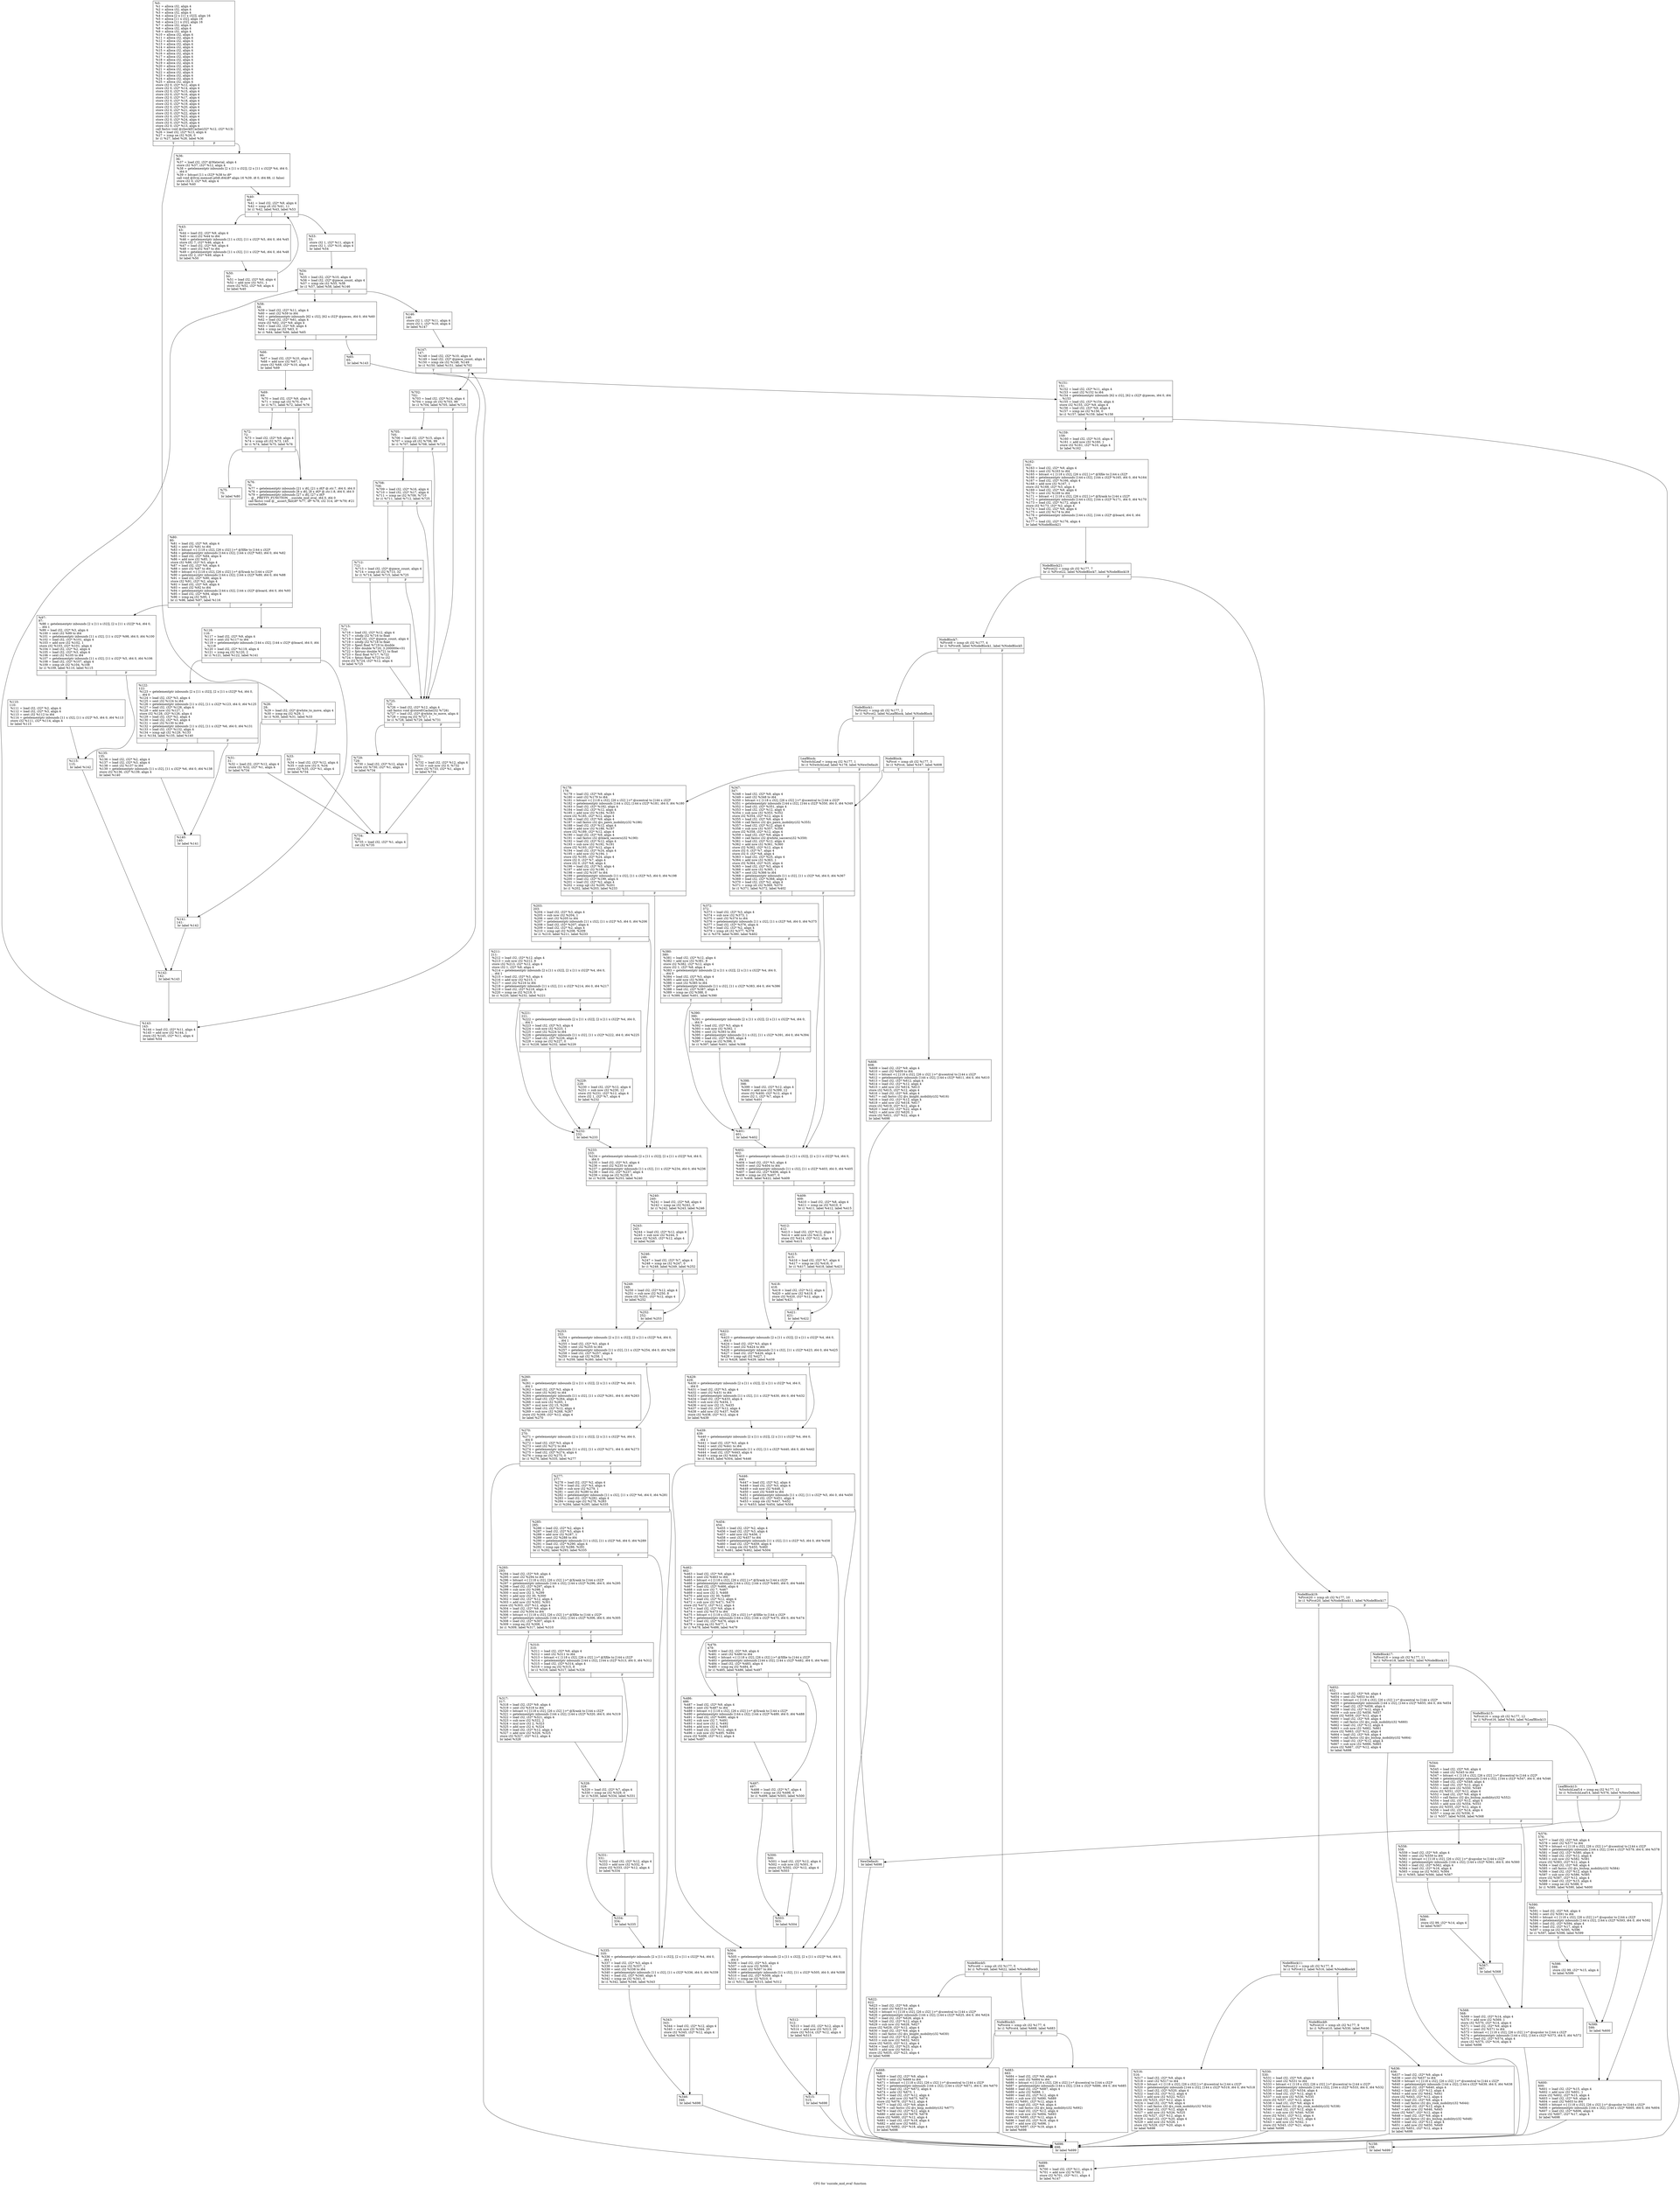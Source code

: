 digraph "CFG for 'suicide_mid_eval' function" {
	label="CFG for 'suicide_mid_eval' function";

	Node0x252fb40 [shape=record,label="{%0:\l  %1 = alloca i32, align 4\l  %2 = alloca i32, align 4\l  %3 = alloca i32, align 4\l  %4 = alloca [2 x [11 x i32]], align 16\l  %5 = alloca [11 x i32], align 16\l  %6 = alloca [11 x i32], align 16\l  %7 = alloca i32, align 4\l  %8 = alloca i32, align 4\l  %9 = alloca i32, align 4\l  %10 = alloca i32, align 4\l  %11 = alloca i32, align 4\l  %12 = alloca i32, align 4\l  %13 = alloca i32, align 4\l  %14 = alloca i32, align 4\l  %15 = alloca i32, align 4\l  %16 = alloca i32, align 4\l  %17 = alloca i32, align 4\l  %18 = alloca i32, align 4\l  %19 = alloca i32, align 4\l  %20 = alloca i32, align 4\l  %21 = alloca i32, align 4\l  %22 = alloca i32, align 4\l  %23 = alloca i32, align 4\l  %24 = alloca i32, align 4\l  %25 = alloca i32, align 4\l  store i32 0, i32* %12, align 4\l  store i32 0, i32* %14, align 4\l  store i32 0, i32* %15, align 4\l  store i32 0, i32* %16, align 4\l  store i32 0, i32* %17, align 4\l  store i32 0, i32* %18, align 4\l  store i32 0, i32* %19, align 4\l  store i32 0, i32* %20, align 4\l  store i32 0, i32* %21, align 4\l  store i32 0, i32* %22, align 4\l  store i32 0, i32* %23, align 4\l  store i32 0, i32* %24, align 4\l  store i32 0, i32* %25, align 4\l  store i32 0, i32* %13, align 4\l  call fastcc void @checkECache(i32* %12, i32* %13)\l  %26 = load i32, i32* %13, align 4\l  %27 = icmp ne i32 %26, 0\l  br i1 %27, label %28, label %36\l|{<s0>T|<s1>F}}"];
	Node0x252fb40:s0 -> Node0x252fb90;
	Node0x252fb40:s1 -> Node0x252fc80;
	Node0x252fb90 [shape=record,label="{%28:\l28:                                               \l  %29 = load i32, i32* @white_to_move, align 4\l  %30 = icmp eq i32 %29, 1\l  br i1 %30, label %31, label %33\l|{<s0>T|<s1>F}}"];
	Node0x252fb90:s0 -> Node0x252fbe0;
	Node0x252fb90:s1 -> Node0x252fc30;
	Node0x252fbe0 [shape=record,label="{%31:\l31:                                               \l  %32 = load i32, i32* %12, align 4\l  store i32 %32, i32* %1, align 4\l  br label %734\l}"];
	Node0x252fbe0 -> Node0x2532340;
	Node0x252fc30 [shape=record,label="{%33:\l33:                                               \l  %34 = load i32, i32* %12, align 4\l  %35 = sub nsw i32 0, %34\l  store i32 %35, i32* %1, align 4\l  br label %734\l}"];
	Node0x252fc30 -> Node0x2532340;
	Node0x252fc80 [shape=record,label="{%36:\l36:                                               \l  %37 = load i32, i32* @Material, align 4\l  store i32 %37, i32* %12, align 4\l  %38 = getelementptr inbounds [2 x [11 x i32]], [2 x [11 x i32]]* %4, i64 0,\l... i64 0\l  %39 = bitcast [11 x i32]* %38 to i8*\l  call void @llvm.memset.p0i8.i64(i8* align 16 %39, i8 0, i64 88, i1 false)\l  store i32 0, i32* %9, align 4\l  br label %40\l}"];
	Node0x252fc80 -> Node0x252fcd0;
	Node0x252fcd0 [shape=record,label="{%40:\l40:                                               \l  %41 = load i32, i32* %9, align 4\l  %42 = icmp slt i32 %41, 11\l  br i1 %42, label %43, label %53\l|{<s0>T|<s1>F}}"];
	Node0x252fcd0:s0 -> Node0x252fd20;
	Node0x252fcd0:s1 -> Node0x252fdc0;
	Node0x252fd20 [shape=record,label="{%43:\l43:                                               \l  %44 = load i32, i32* %9, align 4\l  %45 = sext i32 %44 to i64\l  %46 = getelementptr inbounds [11 x i32], [11 x i32]* %5, i64 0, i64 %45\l  store i32 7, i32* %46, align 4\l  %47 = load i32, i32* %9, align 4\l  %48 = sext i32 %47 to i64\l  %49 = getelementptr inbounds [11 x i32], [11 x i32]* %6, i64 0, i64 %48\l  store i32 2, i32* %49, align 4\l  br label %50\l}"];
	Node0x252fd20 -> Node0x252fd70;
	Node0x252fd70 [shape=record,label="{%50:\l50:                                               \l  %51 = load i32, i32* %9, align 4\l  %52 = add nsw i32 %51, 1\l  store i32 %52, i32* %9, align 4\l  br label %40\l}"];
	Node0x252fd70 -> Node0x252fcd0;
	Node0x252fdc0 [shape=record,label="{%53:\l53:                                               \l  store i32 1, i32* %11, align 4\l  store i32 1, i32* %10, align 4\l  br label %54\l}"];
	Node0x252fdc0 -> Node0x252fe10;
	Node0x252fe10 [shape=record,label="{%54:\l54:                                               \l  %55 = load i32, i32* %10, align 4\l  %56 = load i32, i32* @piece_count, align 4\l  %57 = icmp sle i32 %55, %56\l  br i1 %57, label %58, label %146\l|{<s0>T|<s1>F}}"];
	Node0x252fe10:s0 -> Node0x252fe60;
	Node0x252fe10:s1 -> Node0x2530400;
	Node0x252fe60 [shape=record,label="{%58:\l58:                                               \l  %59 = load i32, i32* %11, align 4\l  %60 = sext i32 %59 to i64\l  %61 = getelementptr inbounds [62 x i32], [62 x i32]* @pieces, i64 0, i64 %60\l  %62 = load i32, i32* %61, align 4\l  store i32 %62, i32* %9, align 4\l  %63 = load i32, i32* %9, align 4\l  %64 = icmp ne i32 %63, 0\l  br i1 %64, label %66, label %65\l|{<s0>T|<s1>F}}"];
	Node0x252fe60:s0 -> Node0x252ff00;
	Node0x252fe60:s1 -> Node0x252feb0;
	Node0x252feb0 [shape=record,label="{%65:\l65:                                               \l  br label %143\l}"];
	Node0x252feb0 -> Node0x25303b0;
	Node0x252ff00 [shape=record,label="{%66:\l66:                                               \l  %67 = load i32, i32* %10, align 4\l  %68 = add nsw i32 %67, 1\l  store i32 %68, i32* %10, align 4\l  br label %69\l}"];
	Node0x252ff00 -> Node0x252ff50;
	Node0x252ff50 [shape=record,label="{%69:\l69:                                               \l  %70 = load i32, i32* %9, align 4\l  %71 = icmp sgt i32 %70, 0\l  br i1 %71, label %72, label %76\l|{<s0>T|<s1>F}}"];
	Node0x252ff50:s0 -> Node0x252ffa0;
	Node0x252ff50:s1 -> Node0x2530040;
	Node0x252ffa0 [shape=record,label="{%72:\l72:                                               \l  %73 = load i32, i32* %9, align 4\l  %74 = icmp slt i32 %73, 145\l  br i1 %74, label %75, label %76\l|{<s0>T|<s1>F}}"];
	Node0x252ffa0:s0 -> Node0x252fff0;
	Node0x252ffa0:s1 -> Node0x2530040;
	Node0x252fff0 [shape=record,label="{%75:\l75:                                               \l  br label %80\l}"];
	Node0x252fff0 -> Node0x2530090;
	Node0x2530040 [shape=record,label="{%76:\l76:                                               \l  %77 = getelementptr inbounds [21 x i8], [21 x i8]* @.str.7, i64 0, i64 0\l  %78 = getelementptr inbounds [8 x i8], [8 x i8]* @.str.1.8, i64 0, i64 0\l  %79 = getelementptr inbounds [27 x i8], [27 x i8]*\l... @__PRETTY_FUNCTION__.suicide_mid_eval, i64 0, i64 0\l  call fastcc void @__assert_fail(i8* %77, i8* %78, i32 314, i8* %79) #21\l  unreachable\l}"];
	Node0x2530090 [shape=record,label="{%80:\l80:                                               \l  %81 = load i32, i32* %9, align 4\l  %82 = sext i32 %81 to i64\l  %83 = bitcast \<\{ [118 x i32], [26 x i32] \}\>* @Xfile to [144 x i32]*\l  %84 = getelementptr inbounds [144 x i32], [144 x i32]* %83, i64 0, i64 %82\l  %85 = load i32, i32* %84, align 4\l  %86 = add nsw i32 %85, 1\l  store i32 %86, i32* %3, align 4\l  %87 = load i32, i32* %9, align 4\l  %88 = sext i32 %87 to i64\l  %89 = bitcast \<\{ [118 x i32], [26 x i32] \}\>* @Xrank to [144 x i32]*\l  %90 = getelementptr inbounds [144 x i32], [144 x i32]* %89, i64 0, i64 %88\l  %91 = load i32, i32* %90, align 4\l  store i32 %91, i32* %2, align 4\l  %92 = load i32, i32* %9, align 4\l  %93 = sext i32 %92 to i64\l  %94 = getelementptr inbounds [144 x i32], [144 x i32]* @board, i64 0, i64 %93\l  %95 = load i32, i32* %94, align 4\l  %96 = icmp eq i32 %95, 1\l  br i1 %96, label %97, label %116\l|{<s0>T|<s1>F}}"];
	Node0x2530090:s0 -> Node0x25300e0;
	Node0x2530090:s1 -> Node0x25301d0;
	Node0x25300e0 [shape=record,label="{%97:\l97:                                               \l  %98 = getelementptr inbounds [2 x [11 x i32]], [2 x [11 x i32]]* %4, i64 0,\l... i64 1\l  %99 = load i32, i32* %3, align 4\l  %100 = sext i32 %99 to i64\l  %101 = getelementptr inbounds [11 x i32], [11 x i32]* %98, i64 0, i64 %100\l  %102 = load i32, i32* %101, align 4\l  %103 = add nsw i32 %102, 1\l  store i32 %103, i32* %101, align 4\l  %104 = load i32, i32* %2, align 4\l  %105 = load i32, i32* %3, align 4\l  %106 = sext i32 %105 to i64\l  %107 = getelementptr inbounds [11 x i32], [11 x i32]* %5, i64 0, i64 %106\l  %108 = load i32, i32* %107, align 4\l  %109 = icmp slt i32 %104, %108\l  br i1 %109, label %110, label %115\l|{<s0>T|<s1>F}}"];
	Node0x25300e0:s0 -> Node0x2530130;
	Node0x25300e0:s1 -> Node0x2530180;
	Node0x2530130 [shape=record,label="{%110:\l110:                                              \l  %111 = load i32, i32* %2, align 4\l  %112 = load i32, i32* %3, align 4\l  %113 = sext i32 %112 to i64\l  %114 = getelementptr inbounds [11 x i32], [11 x i32]* %5, i64 0, i64 %113\l  store i32 %111, i32* %114, align 4\l  br label %115\l}"];
	Node0x2530130 -> Node0x2530180;
	Node0x2530180 [shape=record,label="{%115:\l115:                                              \l  br label %142\l}"];
	Node0x2530180 -> Node0x2530360;
	Node0x25301d0 [shape=record,label="{%116:\l116:                                              \l  %117 = load i32, i32* %9, align 4\l  %118 = sext i32 %117 to i64\l  %119 = getelementptr inbounds [144 x i32], [144 x i32]* @board, i64 0, i64\l... %118\l  %120 = load i32, i32* %119, align 4\l  %121 = icmp eq i32 %120, 2\l  br i1 %121, label %122, label %141\l|{<s0>T|<s1>F}}"];
	Node0x25301d0:s0 -> Node0x2530220;
	Node0x25301d0:s1 -> Node0x2530310;
	Node0x2530220 [shape=record,label="{%122:\l122:                                              \l  %123 = getelementptr inbounds [2 x [11 x i32]], [2 x [11 x i32]]* %4, i64 0,\l... i64 0\l  %124 = load i32, i32* %3, align 4\l  %125 = sext i32 %124 to i64\l  %126 = getelementptr inbounds [11 x i32], [11 x i32]* %123, i64 0, i64 %125\l  %127 = load i32, i32* %126, align 4\l  %128 = add nsw i32 %127, 1\l  store i32 %128, i32* %126, align 4\l  %129 = load i32, i32* %2, align 4\l  %130 = load i32, i32* %3, align 4\l  %131 = sext i32 %130 to i64\l  %132 = getelementptr inbounds [11 x i32], [11 x i32]* %6, i64 0, i64 %131\l  %133 = load i32, i32* %132, align 4\l  %134 = icmp sgt i32 %129, %133\l  br i1 %134, label %135, label %140\l|{<s0>T|<s1>F}}"];
	Node0x2530220:s0 -> Node0x2530270;
	Node0x2530220:s1 -> Node0x25302c0;
	Node0x2530270 [shape=record,label="{%135:\l135:                                              \l  %136 = load i32, i32* %2, align 4\l  %137 = load i32, i32* %3, align 4\l  %138 = sext i32 %137 to i64\l  %139 = getelementptr inbounds [11 x i32], [11 x i32]* %6, i64 0, i64 %138\l  store i32 %136, i32* %139, align 4\l  br label %140\l}"];
	Node0x2530270 -> Node0x25302c0;
	Node0x25302c0 [shape=record,label="{%140:\l140:                                              \l  br label %141\l}"];
	Node0x25302c0 -> Node0x2530310;
	Node0x2530310 [shape=record,label="{%141:\l141:                                              \l  br label %142\l}"];
	Node0x2530310 -> Node0x2530360;
	Node0x2530360 [shape=record,label="{%142:\l142:                                              \l  br label %143\l}"];
	Node0x2530360 -> Node0x25303b0;
	Node0x25303b0 [shape=record,label="{%143:\l143:                                              \l  %144 = load i32, i32* %11, align 4\l  %145 = add nsw i32 %144, 1\l  store i32 %145, i32* %11, align 4\l  br label %54\l}"];
	Node0x25303b0 -> Node0x252fe10;
	Node0x2530400 [shape=record,label="{%146:\l146:                                              \l  store i32 1, i32* %11, align 4\l  store i32 1, i32* %10, align 4\l  br label %147\l}"];
	Node0x2530400 -> Node0x2530450;
	Node0x2530450 [shape=record,label="{%147:\l147:                                              \l  %148 = load i32, i32* %10, align 4\l  %149 = load i32, i32* @piece_count, align 4\l  %150 = icmp sle i32 %148, %149\l  br i1 %150, label %151, label %702\l|{<s0>T|<s1>F}}"];
	Node0x2530450:s0 -> Node0x25304a0;
	Node0x2530450:s1 -> Node0x25320c0;
	Node0x25304a0 [shape=record,label="{%151:\l151:                                              \l  %152 = load i32, i32* %11, align 4\l  %153 = sext i32 %152 to i64\l  %154 = getelementptr inbounds [62 x i32], [62 x i32]* @pieces, i64 0, i64\l... %153\l  %155 = load i32, i32* %154, align 4\l  store i32 %155, i32* %9, align 4\l  %156 = load i32, i32* %9, align 4\l  %157 = icmp ne i32 %156, 0\l  br i1 %157, label %159, label %158\l|{<s0>T|<s1>F}}"];
	Node0x25304a0:s0 -> Node0x2530540;
	Node0x25304a0:s1 -> Node0x25304f0;
	Node0x25304f0 [shape=record,label="{%158:\l158:                                              \l  br label %699\l}"];
	Node0x25304f0 -> Node0x2532070;
	Node0x2530540 [shape=record,label="{%159:\l159:                                              \l  %160 = load i32, i32* %10, align 4\l  %161 = add nsw i32 %160, 1\l  store i32 %161, i32* %10, align 4\l  br label %162\l}"];
	Node0x2530540 -> Node0x2530590;
	Node0x2530590 [shape=record,label="{%162:\l162:                                              \l  %163 = load i32, i32* %9, align 4\l  %164 = sext i32 %163 to i64\l  %165 = bitcast \<\{ [118 x i32], [26 x i32] \}\>* @Xfile to [144 x i32]*\l  %166 = getelementptr inbounds [144 x i32], [144 x i32]* %165, i64 0, i64 %164\l  %167 = load i32, i32* %166, align 4\l  %168 = add nsw i32 %167, 1\l  store i32 %168, i32* %3, align 4\l  %169 = load i32, i32* %9, align 4\l  %170 = sext i32 %169 to i64\l  %171 = bitcast \<\{ [118 x i32], [26 x i32] \}\>* @Xrank to [144 x i32]*\l  %172 = getelementptr inbounds [144 x i32], [144 x i32]* %171, i64 0, i64 %170\l  %173 = load i32, i32* %172, align 4\l  store i32 %173, i32* %2, align 4\l  %174 = load i32, i32* %9, align 4\l  %175 = sext i32 %174 to i64\l  %176 = getelementptr inbounds [144 x i32], [144 x i32]* @board, i64 0, i64\l... %175\l  %177 = load i32, i32* %176, align 4\l  br label %NodeBlock21\l}"];
	Node0x2530590 -> Node0x25305e0;
	Node0x25305e0 [shape=record,label="{NodeBlock21:                                      \l  %Pivot22 = icmp slt i32 %177, 7\l  br i1 %Pivot22, label %NodeBlock7, label %NodeBlock19\l|{<s0>T|<s1>F}}"];
	Node0x25305e0:s0 -> Node0x2530810;
	Node0x25305e0:s1 -> Node0x2530630;
	Node0x2530630 [shape=record,label="{NodeBlock19:                                      \l  %Pivot20 = icmp slt i32 %177, 10\l  br i1 %Pivot20, label %NodeBlock11, label %NodeBlock17\l|{<s0>T|<s1>F}}"];
	Node0x2530630:s0 -> Node0x2530770;
	Node0x2530630:s1 -> Node0x2530680;
	Node0x2530680 [shape=record,label="{NodeBlock17:                                      \l  %Pivot18 = icmp slt i32 %177, 11\l  br i1 %Pivot18, label %652, label %NodeBlock15\l|{<s0>T|<s1>F}}"];
	Node0x2530680:s0 -> Node0x2531ee0;
	Node0x2530680:s1 -> Node0x25306d0;
	Node0x25306d0 [shape=record,label="{NodeBlock15:                                      \l  %Pivot16 = icmp slt i32 %177, 12\l  br i1 %Pivot16, label %544, label %LeafBlock13\l|{<s0>T|<s1>F}}"];
	Node0x25306d0:s0 -> Node0x2531ad0;
	Node0x25306d0:s1 -> Node0x2530720;
	Node0x2530720 [shape=record,label="{LeafBlock13:                                      \l  %SwitchLeaf14 = icmp eq i32 %177, 12\l  br i1 %SwitchLeaf14, label %576, label %NewDefault\l|{<s0>T|<s1>F}}"];
	Node0x2530720:s0 -> Node0x2531c60;
	Node0x2530720:s1 -> Node0x2531fd0;
	Node0x2530770 [shape=record,label="{NodeBlock11:                                      \l  %Pivot12 = icmp slt i32 %177, 8\l  br i1 %Pivot12, label %516, label %NodeBlock9\l|{<s0>T|<s1>F}}"];
	Node0x2530770:s0 -> Node0x2531a30;
	Node0x2530770:s1 -> Node0x25307c0;
	Node0x25307c0 [shape=record,label="{NodeBlock9:                                       \l  %Pivot10 = icmp slt i32 %177, 9\l  br i1 %Pivot10, label %530, label %636\l|{<s0>T|<s1>F}}"];
	Node0x25307c0:s0 -> Node0x2531a80;
	Node0x25307c0:s1 -> Node0x2531e90;
	Node0x2530810 [shape=record,label="{NodeBlock7:                                       \l  %Pivot8 = icmp slt i32 %177, 4\l  br i1 %Pivot8, label %NodeBlock1, label %NodeBlock5\l|{<s0>T|<s1>F}}"];
	Node0x2530810:s0 -> Node0x2530900;
	Node0x2530810:s1 -> Node0x2530860;
	Node0x2530860 [shape=record,label="{NodeBlock5:                                       \l  %Pivot6 = icmp slt i32 %177, 5\l  br i1 %Pivot6, label %622, label %NodeBlock3\l|{<s0>T|<s1>F}}"];
	Node0x2530860:s0 -> Node0x2531e40;
	Node0x2530860:s1 -> Node0x25308b0;
	Node0x25308b0 [shape=record,label="{NodeBlock3:                                       \l  %Pivot4 = icmp slt i32 %177, 6\l  br i1 %Pivot4, label %668, label %683\l|{<s0>T|<s1>F}}"];
	Node0x25308b0:s0 -> Node0x2531f30;
	Node0x25308b0:s1 -> Node0x2531f80;
	Node0x2530900 [shape=record,label="{NodeBlock1:                                       \l  %Pivot2 = icmp slt i32 %177, 2\l  br i1 %Pivot2, label %LeafBlock, label %NodeBlock\l|{<s0>T|<s1>F}}"];
	Node0x2530900:s0 -> Node0x25309a0;
	Node0x2530900:s1 -> Node0x2530950;
	Node0x2530950 [shape=record,label="{NodeBlock:                                        \l  %Pivot = icmp slt i32 %177, 3\l  br i1 %Pivot, label %347, label %608\l|{<s0>T|<s1>F}}"];
	Node0x2530950:s0 -> Node0x2531210;
	Node0x2530950:s1 -> Node0x2531df0;
	Node0x25309a0 [shape=record,label="{LeafBlock:                                        \l  %SwitchLeaf = icmp eq i32 %177, 1\l  br i1 %SwitchLeaf, label %178, label %NewDefault\l|{<s0>T|<s1>F}}"];
	Node0x25309a0:s0 -> Node0x25309f0;
	Node0x25309a0:s1 -> Node0x2531fd0;
	Node0x25309f0 [shape=record,label="{%178:\l178:                                              \l  %179 = load i32, i32* %9, align 4\l  %180 = sext i32 %179 to i64\l  %181 = bitcast \<\{ [118 x i32], [26 x i32] \}\>* @scentral to [144 x i32]*\l  %182 = getelementptr inbounds [144 x i32], [144 x i32]* %181, i64 0, i64 %180\l  %183 = load i32, i32* %182, align 4\l  %184 = load i32, i32* %12, align 4\l  %185 = add nsw i32 %184, %183\l  store i32 %185, i32* %12, align 4\l  %186 = load i32, i32* %9, align 4\l  %187 = call fastcc i32 @s_pawn_mobility(i32 %186)\l  %188 = load i32, i32* %12, align 4\l  %189 = add nsw i32 %188, %187\l  store i32 %189, i32* %12, align 4\l  %190 = load i32, i32* %9, align 4\l  %191 = call fastcc i32 @black_saccers(i32 %190)\l  %192 = load i32, i32* %12, align 4\l  %193 = sub nsw i32 %192, %191\l  store i32 %193, i32* %12, align 4\l  %194 = load i32, i32* %24, align 4\l  %195 = add nsw i32 %194, 1\l  store i32 %195, i32* %24, align 4\l  store i32 0, i32* %7, align 4\l  store i32 0, i32* %8, align 4\l  %196 = load i32, i32* %3, align 4\l  %197 = add nsw i32 %196, 1\l  %198 = sext i32 %197 to i64\l  %199 = getelementptr inbounds [11 x i32], [11 x i32]* %5, i64 0, i64 %198\l  %200 = load i32, i32* %199, align 4\l  %201 = load i32, i32* %2, align 4\l  %202 = icmp sgt i32 %200, %201\l  br i1 %202, label %203, label %233\l|{<s0>T|<s1>F}}"];
	Node0x25309f0:s0 -> Node0x2530a40;
	Node0x25309f0:s1 -> Node0x2530bd0;
	Node0x2530a40 [shape=record,label="{%203:\l203:                                              \l  %204 = load i32, i32* %3, align 4\l  %205 = sub nsw i32 %204, 1\l  %206 = sext i32 %205 to i64\l  %207 = getelementptr inbounds [11 x i32], [11 x i32]* %5, i64 0, i64 %206\l  %208 = load i32, i32* %207, align 4\l  %209 = load i32, i32* %2, align 4\l  %210 = icmp sgt i32 %208, %209\l  br i1 %210, label %211, label %233\l|{<s0>T|<s1>F}}"];
	Node0x2530a40:s0 -> Node0x2530a90;
	Node0x2530a40:s1 -> Node0x2530bd0;
	Node0x2530a90 [shape=record,label="{%211:\l211:                                              \l  %212 = load i32, i32* %12, align 4\l  %213 = sub nsw i32 %212, 8\l  store i32 %213, i32* %12, align 4\l  store i32 1, i32* %8, align 4\l  %214 = getelementptr inbounds [2 x [11 x i32]], [2 x [11 x i32]]* %4, i64 0,\l... i64 1\l  %215 = load i32, i32* %3, align 4\l  %216 = add nsw i32 %215, 1\l  %217 = sext i32 %216 to i64\l  %218 = getelementptr inbounds [11 x i32], [11 x i32]* %214, i64 0, i64 %217\l  %219 = load i32, i32* %218, align 4\l  %220 = icmp ne i32 %219, 0\l  br i1 %220, label %232, label %221\l|{<s0>T|<s1>F}}"];
	Node0x2530a90:s0 -> Node0x2530b80;
	Node0x2530a90:s1 -> Node0x2530ae0;
	Node0x2530ae0 [shape=record,label="{%221:\l221:                                              \l  %222 = getelementptr inbounds [2 x [11 x i32]], [2 x [11 x i32]]* %4, i64 0,\l... i64 1\l  %223 = load i32, i32* %3, align 4\l  %224 = sub nsw i32 %223, 1\l  %225 = sext i32 %224 to i64\l  %226 = getelementptr inbounds [11 x i32], [11 x i32]* %222, i64 0, i64 %225\l  %227 = load i32, i32* %226, align 4\l  %228 = icmp ne i32 %227, 0\l  br i1 %228, label %232, label %229\l|{<s0>T|<s1>F}}"];
	Node0x2530ae0:s0 -> Node0x2530b80;
	Node0x2530ae0:s1 -> Node0x2530b30;
	Node0x2530b30 [shape=record,label="{%229:\l229:                                              \l  %230 = load i32, i32* %12, align 4\l  %231 = sub nsw i32 %230, 12\l  store i32 %231, i32* %12, align 4\l  store i32 1, i32* %7, align 4\l  br label %232\l}"];
	Node0x2530b30 -> Node0x2530b80;
	Node0x2530b80 [shape=record,label="{%232:\l232:                                              \l  br label %233\l}"];
	Node0x2530b80 -> Node0x2530bd0;
	Node0x2530bd0 [shape=record,label="{%233:\l233:                                              \l  %234 = getelementptr inbounds [2 x [11 x i32]], [2 x [11 x i32]]* %4, i64 0,\l... i64 0\l  %235 = load i32, i32* %3, align 4\l  %236 = sext i32 %235 to i64\l  %237 = getelementptr inbounds [11 x i32], [11 x i32]* %234, i64 0, i64 %236\l  %238 = load i32, i32* %237, align 4\l  %239 = icmp ne i32 %238, 0\l  br i1 %239, label %253, label %240\l|{<s0>T|<s1>F}}"];
	Node0x2530bd0:s0 -> Node0x2530db0;
	Node0x2530bd0:s1 -> Node0x2530c20;
	Node0x2530c20 [shape=record,label="{%240:\l240:                                              \l  %241 = load i32, i32* %8, align 4\l  %242 = icmp ne i32 %241, 0\l  br i1 %242, label %243, label %246\l|{<s0>T|<s1>F}}"];
	Node0x2530c20:s0 -> Node0x2530c70;
	Node0x2530c20:s1 -> Node0x2530cc0;
	Node0x2530c70 [shape=record,label="{%243:\l243:                                              \l  %244 = load i32, i32* %12, align 4\l  %245 = sub nsw i32 %244, 5\l  store i32 %245, i32* %12, align 4\l  br label %246\l}"];
	Node0x2530c70 -> Node0x2530cc0;
	Node0x2530cc0 [shape=record,label="{%246:\l246:                                              \l  %247 = load i32, i32* %7, align 4\l  %248 = icmp ne i32 %247, 0\l  br i1 %248, label %249, label %252\l|{<s0>T|<s1>F}}"];
	Node0x2530cc0:s0 -> Node0x2530d10;
	Node0x2530cc0:s1 -> Node0x2530d60;
	Node0x2530d10 [shape=record,label="{%249:\l249:                                              \l  %250 = load i32, i32* %12, align 4\l  %251 = sub nsw i32 %250, 8\l  store i32 %251, i32* %12, align 4\l  br label %252\l}"];
	Node0x2530d10 -> Node0x2530d60;
	Node0x2530d60 [shape=record,label="{%252:\l252:                                              \l  br label %253\l}"];
	Node0x2530d60 -> Node0x2530db0;
	Node0x2530db0 [shape=record,label="{%253:\l253:                                              \l  %254 = getelementptr inbounds [2 x [11 x i32]], [2 x [11 x i32]]* %4, i64 0,\l... i64 1\l  %255 = load i32, i32* %3, align 4\l  %256 = sext i32 %255 to i64\l  %257 = getelementptr inbounds [11 x i32], [11 x i32]* %254, i64 0, i64 %256\l  %258 = load i32, i32* %257, align 4\l  %259 = icmp sgt i32 %258, 1\l  br i1 %259, label %260, label %270\l|{<s0>T|<s1>F}}"];
	Node0x2530db0:s0 -> Node0x2530e00;
	Node0x2530db0:s1 -> Node0x2530e50;
	Node0x2530e00 [shape=record,label="{%260:\l260:                                              \l  %261 = getelementptr inbounds [2 x [11 x i32]], [2 x [11 x i32]]* %4, i64 0,\l... i64 1\l  %262 = load i32, i32* %3, align 4\l  %263 = sext i32 %262 to i64\l  %264 = getelementptr inbounds [11 x i32], [11 x i32]* %261, i64 0, i64 %263\l  %265 = load i32, i32* %264, align 4\l  %266 = sub nsw i32 %265, 1\l  %267 = mul nsw i32 15, %266\l  %268 = load i32, i32* %12, align 4\l  %269 = sub nsw i32 %268, %267\l  store i32 %269, i32* %12, align 4\l  br label %270\l}"];
	Node0x2530e00 -> Node0x2530e50;
	Node0x2530e50 [shape=record,label="{%270:\l270:                                              \l  %271 = getelementptr inbounds [2 x [11 x i32]], [2 x [11 x i32]]* %4, i64 0,\l... i64 0\l  %272 = load i32, i32* %3, align 4\l  %273 = sext i32 %272 to i64\l  %274 = getelementptr inbounds [11 x i32], [11 x i32]* %271, i64 0, i64 %273\l  %275 = load i32, i32* %274, align 4\l  %276 = icmp ne i32 %275, 0\l  br i1 %276, label %335, label %277\l|{<s0>T|<s1>F}}"];
	Node0x2530e50:s0 -> Node0x2531120;
	Node0x2530e50:s1 -> Node0x2530ea0;
	Node0x2530ea0 [shape=record,label="{%277:\l277:                                              \l  %278 = load i32, i32* %2, align 4\l  %279 = load i32, i32* %3, align 4\l  %280 = sub nsw i32 %279, 1\l  %281 = sext i32 %280 to i64\l  %282 = getelementptr inbounds [11 x i32], [11 x i32]* %6, i64 0, i64 %281\l  %283 = load i32, i32* %282, align 4\l  %284 = icmp sge i32 %278, %283\l  br i1 %284, label %285, label %335\l|{<s0>T|<s1>F}}"];
	Node0x2530ea0:s0 -> Node0x2530ef0;
	Node0x2530ea0:s1 -> Node0x2531120;
	Node0x2530ef0 [shape=record,label="{%285:\l285:                                              \l  %286 = load i32, i32* %2, align 4\l  %287 = load i32, i32* %3, align 4\l  %288 = add nsw i32 %287, 1\l  %289 = sext i32 %288 to i64\l  %290 = getelementptr inbounds [11 x i32], [11 x i32]* %6, i64 0, i64 %289\l  %291 = load i32, i32* %290, align 4\l  %292 = icmp sge i32 %286, %291\l  br i1 %292, label %293, label %335\l|{<s0>T|<s1>F}}"];
	Node0x2530ef0:s0 -> Node0x2530f40;
	Node0x2530ef0:s1 -> Node0x2531120;
	Node0x2530f40 [shape=record,label="{%293:\l293:                                              \l  %294 = load i32, i32* %9, align 4\l  %295 = sext i32 %294 to i64\l  %296 = bitcast \<\{ [118 x i32], [26 x i32] \}\>* @Xrank to [144 x i32]*\l  %297 = getelementptr inbounds [144 x i32], [144 x i32]* %296, i64 0, i64 %295\l  %298 = load i32, i32* %297, align 4\l  %299 = sub nsw i32 %298, 2\l  %300 = mul nsw i32 3, %299\l  %301 = add nsw i32 30, %300\l  %302 = load i32, i32* %12, align 4\l  %303 = add nsw i32 %302, %301\l  store i32 %303, i32* %12, align 4\l  %304 = load i32, i32* %9, align 4\l  %305 = sext i32 %304 to i64\l  %306 = bitcast \<\{ [118 x i32], [26 x i32] \}\>* @Xfile to [144 x i32]*\l  %307 = getelementptr inbounds [144 x i32], [144 x i32]* %306, i64 0, i64 %305\l  %308 = load i32, i32* %307, align 4\l  %309 = icmp eq i32 %308, 1\l  br i1 %309, label %317, label %310\l|{<s0>T|<s1>F}}"];
	Node0x2530f40:s0 -> Node0x2530fe0;
	Node0x2530f40:s1 -> Node0x2530f90;
	Node0x2530f90 [shape=record,label="{%310:\l310:                                              \l  %311 = load i32, i32* %9, align 4\l  %312 = sext i32 %311 to i64\l  %313 = bitcast \<\{ [118 x i32], [26 x i32] \}\>* @Xfile to [144 x i32]*\l  %314 = getelementptr inbounds [144 x i32], [144 x i32]* %313, i64 0, i64 %312\l  %315 = load i32, i32* %314, align 4\l  %316 = icmp eq i32 %315, 8\l  br i1 %316, label %317, label %328\l|{<s0>T|<s1>F}}"];
	Node0x2530f90:s0 -> Node0x2530fe0;
	Node0x2530f90:s1 -> Node0x2531030;
	Node0x2530fe0 [shape=record,label="{%317:\l317:                                              \l  %318 = load i32, i32* %9, align 4\l  %319 = sext i32 %318 to i64\l  %320 = bitcast \<\{ [118 x i32], [26 x i32] \}\>* @Xrank to [144 x i32]*\l  %321 = getelementptr inbounds [144 x i32], [144 x i32]* %320, i64 0, i64 %319\l  %322 = load i32, i32* %321, align 4\l  %323 = sub nsw i32 %322, 2\l  %324 = mul nsw i32 2, %323\l  %325 = add nsw i32 4, %324\l  %326 = load i32, i32* %12, align 4\l  %327 = add nsw i32 %326, %325\l  store i32 %327, i32* %12, align 4\l  br label %328\l}"];
	Node0x2530fe0 -> Node0x2531030;
	Node0x2531030 [shape=record,label="{%328:\l328:                                              \l  %329 = load i32, i32* %7, align 4\l  %330 = icmp ne i32 %329, 0\l  br i1 %330, label %334, label %331\l|{<s0>T|<s1>F}}"];
	Node0x2531030:s0 -> Node0x25310d0;
	Node0x2531030:s1 -> Node0x2531080;
	Node0x2531080 [shape=record,label="{%331:\l331:                                              \l  %332 = load i32, i32* %12, align 4\l  %333 = add nsw i32 %332, 6\l  store i32 %333, i32* %12, align 4\l  br label %334\l}"];
	Node0x2531080 -> Node0x25310d0;
	Node0x25310d0 [shape=record,label="{%334:\l334:                                              \l  br label %335\l}"];
	Node0x25310d0 -> Node0x2531120;
	Node0x2531120 [shape=record,label="{%335:\l335:                                              \l  %336 = getelementptr inbounds [2 x [11 x i32]], [2 x [11 x i32]]* %4, i64 0,\l... i64 1\l  %337 = load i32, i32* %3, align 4\l  %338 = sub nsw i32 %337, 1\l  %339 = sext i32 %338 to i64\l  %340 = getelementptr inbounds [11 x i32], [11 x i32]* %336, i64 0, i64 %339\l  %341 = load i32, i32* %340, align 4\l  %342 = icmp ne i32 %341, 0\l  br i1 %342, label %346, label %343\l|{<s0>T|<s1>F}}"];
	Node0x2531120:s0 -> Node0x25311c0;
	Node0x2531120:s1 -> Node0x2531170;
	Node0x2531170 [shape=record,label="{%343:\l343:                                              \l  %344 = load i32, i32* %12, align 4\l  %345 = sub nsw i32 %344, 20\l  store i32 %345, i32* %12, align 4\l  br label %346\l}"];
	Node0x2531170 -> Node0x25311c0;
	Node0x25311c0 [shape=record,label="{%346:\l346:                                              \l  br label %698\l}"];
	Node0x25311c0 -> Node0x2532020;
	Node0x2531210 [shape=record,label="{%347:\l347:                                              \l  %348 = load i32, i32* %9, align 4\l  %349 = sext i32 %348 to i64\l  %350 = bitcast \<\{ [118 x i32], [26 x i32] \}\>* @scentral to [144 x i32]*\l  %351 = getelementptr inbounds [144 x i32], [144 x i32]* %350, i64 0, i64 %349\l  %352 = load i32, i32* %351, align 4\l  %353 = load i32, i32* %12, align 4\l  %354 = sub nsw i32 %353, %352\l  store i32 %354, i32* %12, align 4\l  %355 = load i32, i32* %9, align 4\l  %356 = call fastcc i32 @s_pawn_mobility(i32 %355)\l  %357 = load i32, i32* %12, align 4\l  %358 = sub nsw i32 %357, %356\l  store i32 %358, i32* %12, align 4\l  %359 = load i32, i32* %9, align 4\l  %360 = call fastcc i32 @white_saccers(i32 %359)\l  %361 = load i32, i32* %12, align 4\l  %362 = add nsw i32 %361, %360\l  store i32 %362, i32* %12, align 4\l  store i32 0, i32* %7, align 4\l  store i32 0, i32* %8, align 4\l  %363 = load i32, i32* %25, align 4\l  %364 = add nsw i32 %363, 1\l  store i32 %364, i32* %25, align 4\l  %365 = load i32, i32* %3, align 4\l  %366 = add nsw i32 %365, 1\l  %367 = sext i32 %366 to i64\l  %368 = getelementptr inbounds [11 x i32], [11 x i32]* %6, i64 0, i64 %367\l  %369 = load i32, i32* %368, align 4\l  %370 = load i32, i32* %2, align 4\l  %371 = icmp slt i32 %369, %370\l  br i1 %371, label %372, label %402\l|{<s0>T|<s1>F}}"];
	Node0x2531210:s0 -> Node0x2531260;
	Node0x2531210:s1 -> Node0x25313f0;
	Node0x2531260 [shape=record,label="{%372:\l372:                                              \l  %373 = load i32, i32* %3, align 4\l  %374 = sub nsw i32 %373, 1\l  %375 = sext i32 %374 to i64\l  %376 = getelementptr inbounds [11 x i32], [11 x i32]* %6, i64 0, i64 %375\l  %377 = load i32, i32* %376, align 4\l  %378 = load i32, i32* %2, align 4\l  %379 = icmp slt i32 %377, %378\l  br i1 %379, label %380, label %402\l|{<s0>T|<s1>F}}"];
	Node0x2531260:s0 -> Node0x25312b0;
	Node0x2531260:s1 -> Node0x25313f0;
	Node0x25312b0 [shape=record,label="{%380:\l380:                                              \l  %381 = load i32, i32* %12, align 4\l  %382 = add nsw i32 %381, 8\l  store i32 %382, i32* %12, align 4\l  store i32 1, i32* %8, align 4\l  %383 = getelementptr inbounds [2 x [11 x i32]], [2 x [11 x i32]]* %4, i64 0,\l... i64 0\l  %384 = load i32, i32* %3, align 4\l  %385 = add nsw i32 %384, 1\l  %386 = sext i32 %385 to i64\l  %387 = getelementptr inbounds [11 x i32], [11 x i32]* %383, i64 0, i64 %386\l  %388 = load i32, i32* %387, align 4\l  %389 = icmp ne i32 %388, 0\l  br i1 %389, label %401, label %390\l|{<s0>T|<s1>F}}"];
	Node0x25312b0:s0 -> Node0x25313a0;
	Node0x25312b0:s1 -> Node0x2531300;
	Node0x2531300 [shape=record,label="{%390:\l390:                                              \l  %391 = getelementptr inbounds [2 x [11 x i32]], [2 x [11 x i32]]* %4, i64 0,\l... i64 0\l  %392 = load i32, i32* %3, align 4\l  %393 = sub nsw i32 %392, 1\l  %394 = sext i32 %393 to i64\l  %395 = getelementptr inbounds [11 x i32], [11 x i32]* %391, i64 0, i64 %394\l  %396 = load i32, i32* %395, align 4\l  %397 = icmp ne i32 %396, 0\l  br i1 %397, label %401, label %398\l|{<s0>T|<s1>F}}"];
	Node0x2531300:s0 -> Node0x25313a0;
	Node0x2531300:s1 -> Node0x2531350;
	Node0x2531350 [shape=record,label="{%398:\l398:                                              \l  %399 = load i32, i32* %12, align 4\l  %400 = add nsw i32 %399, 12\l  store i32 %400, i32* %12, align 4\l  store i32 1, i32* %7, align 4\l  br label %401\l}"];
	Node0x2531350 -> Node0x25313a0;
	Node0x25313a0 [shape=record,label="{%401:\l401:                                              \l  br label %402\l}"];
	Node0x25313a0 -> Node0x25313f0;
	Node0x25313f0 [shape=record,label="{%402:\l402:                                              \l  %403 = getelementptr inbounds [2 x [11 x i32]], [2 x [11 x i32]]* %4, i64 0,\l... i64 1\l  %404 = load i32, i32* %3, align 4\l  %405 = sext i32 %404 to i64\l  %406 = getelementptr inbounds [11 x i32], [11 x i32]* %403, i64 0, i64 %405\l  %407 = load i32, i32* %406, align 4\l  %408 = icmp ne i32 %407, 0\l  br i1 %408, label %422, label %409\l|{<s0>T|<s1>F}}"];
	Node0x25313f0:s0 -> Node0x25315d0;
	Node0x25313f0:s1 -> Node0x2531440;
	Node0x2531440 [shape=record,label="{%409:\l409:                                              \l  %410 = load i32, i32* %8, align 4\l  %411 = icmp ne i32 %410, 0\l  br i1 %411, label %412, label %415\l|{<s0>T|<s1>F}}"];
	Node0x2531440:s0 -> Node0x2531490;
	Node0x2531440:s1 -> Node0x25314e0;
	Node0x2531490 [shape=record,label="{%412:\l412:                                              \l  %413 = load i32, i32* %12, align 4\l  %414 = add nsw i32 %413, 5\l  store i32 %414, i32* %12, align 4\l  br label %415\l}"];
	Node0x2531490 -> Node0x25314e0;
	Node0x25314e0 [shape=record,label="{%415:\l415:                                              \l  %416 = load i32, i32* %7, align 4\l  %417 = icmp ne i32 %416, 0\l  br i1 %417, label %418, label %421\l|{<s0>T|<s1>F}}"];
	Node0x25314e0:s0 -> Node0x2531530;
	Node0x25314e0:s1 -> Node0x2531580;
	Node0x2531530 [shape=record,label="{%418:\l418:                                              \l  %419 = load i32, i32* %12, align 4\l  %420 = add nsw i32 %419, 8\l  store i32 %420, i32* %12, align 4\l  br label %421\l}"];
	Node0x2531530 -> Node0x2531580;
	Node0x2531580 [shape=record,label="{%421:\l421:                                              \l  br label %422\l}"];
	Node0x2531580 -> Node0x25315d0;
	Node0x25315d0 [shape=record,label="{%422:\l422:                                              \l  %423 = getelementptr inbounds [2 x [11 x i32]], [2 x [11 x i32]]* %4, i64 0,\l... i64 0\l  %424 = load i32, i32* %3, align 4\l  %425 = sext i32 %424 to i64\l  %426 = getelementptr inbounds [11 x i32], [11 x i32]* %423, i64 0, i64 %425\l  %427 = load i32, i32* %426, align 4\l  %428 = icmp sgt i32 %427, 1\l  br i1 %428, label %429, label %439\l|{<s0>T|<s1>F}}"];
	Node0x25315d0:s0 -> Node0x2531620;
	Node0x25315d0:s1 -> Node0x2531670;
	Node0x2531620 [shape=record,label="{%429:\l429:                                              \l  %430 = getelementptr inbounds [2 x [11 x i32]], [2 x [11 x i32]]* %4, i64 0,\l... i64 0\l  %431 = load i32, i32* %3, align 4\l  %432 = sext i32 %431 to i64\l  %433 = getelementptr inbounds [11 x i32], [11 x i32]* %430, i64 0, i64 %432\l  %434 = load i32, i32* %433, align 4\l  %435 = sub nsw i32 %434, 1\l  %436 = mul nsw i32 15, %435\l  %437 = load i32, i32* %12, align 4\l  %438 = add nsw i32 %437, %436\l  store i32 %438, i32* %12, align 4\l  br label %439\l}"];
	Node0x2531620 -> Node0x2531670;
	Node0x2531670 [shape=record,label="{%439:\l439:                                              \l  %440 = getelementptr inbounds [2 x [11 x i32]], [2 x [11 x i32]]* %4, i64 0,\l... i64 1\l  %441 = load i32, i32* %3, align 4\l  %442 = sext i32 %441 to i64\l  %443 = getelementptr inbounds [11 x i32], [11 x i32]* %440, i64 0, i64 %442\l  %444 = load i32, i32* %443, align 4\l  %445 = icmp ne i32 %444, 0\l  br i1 %445, label %504, label %446\l|{<s0>T|<s1>F}}"];
	Node0x2531670:s0 -> Node0x2531940;
	Node0x2531670:s1 -> Node0x25316c0;
	Node0x25316c0 [shape=record,label="{%446:\l446:                                              \l  %447 = load i32, i32* %2, align 4\l  %448 = load i32, i32* %3, align 4\l  %449 = sub nsw i32 %448, 1\l  %450 = sext i32 %449 to i64\l  %451 = getelementptr inbounds [11 x i32], [11 x i32]* %5, i64 0, i64 %450\l  %452 = load i32, i32* %451, align 4\l  %453 = icmp sle i32 %447, %452\l  br i1 %453, label %454, label %504\l|{<s0>T|<s1>F}}"];
	Node0x25316c0:s0 -> Node0x2531710;
	Node0x25316c0:s1 -> Node0x2531940;
	Node0x2531710 [shape=record,label="{%454:\l454:                                              \l  %455 = load i32, i32* %2, align 4\l  %456 = load i32, i32* %3, align 4\l  %457 = add nsw i32 %456, 1\l  %458 = sext i32 %457 to i64\l  %459 = getelementptr inbounds [11 x i32], [11 x i32]* %5, i64 0, i64 %458\l  %460 = load i32, i32* %459, align 4\l  %461 = icmp sle i32 %455, %460\l  br i1 %461, label %462, label %504\l|{<s0>T|<s1>F}}"];
	Node0x2531710:s0 -> Node0x2531760;
	Node0x2531710:s1 -> Node0x2531940;
	Node0x2531760 [shape=record,label="{%462:\l462:                                              \l  %463 = load i32, i32* %9, align 4\l  %464 = sext i32 %463 to i64\l  %465 = bitcast \<\{ [118 x i32], [26 x i32] \}\>* @Xrank to [144 x i32]*\l  %466 = getelementptr inbounds [144 x i32], [144 x i32]* %465, i64 0, i64 %464\l  %467 = load i32, i32* %466, align 4\l  %468 = sub nsw i32 7, %467\l  %469 = mul nsw i32 3, %468\l  %470 = add nsw i32 30, %469\l  %471 = load i32, i32* %12, align 4\l  %472 = sub nsw i32 %471, %470\l  store i32 %472, i32* %12, align 4\l  %473 = load i32, i32* %9, align 4\l  %474 = sext i32 %473 to i64\l  %475 = bitcast \<\{ [118 x i32], [26 x i32] \}\>* @Xfile to [144 x i32]*\l  %476 = getelementptr inbounds [144 x i32], [144 x i32]* %475, i64 0, i64 %474\l  %477 = load i32, i32* %476, align 4\l  %478 = icmp eq i32 %477, 1\l  br i1 %478, label %486, label %479\l|{<s0>T|<s1>F}}"];
	Node0x2531760:s0 -> Node0x2531800;
	Node0x2531760:s1 -> Node0x25317b0;
	Node0x25317b0 [shape=record,label="{%479:\l479:                                              \l  %480 = load i32, i32* %9, align 4\l  %481 = sext i32 %480 to i64\l  %482 = bitcast \<\{ [118 x i32], [26 x i32] \}\>* @Xfile to [144 x i32]*\l  %483 = getelementptr inbounds [144 x i32], [144 x i32]* %482, i64 0, i64 %481\l  %484 = load i32, i32* %483, align 4\l  %485 = icmp eq i32 %484, 8\l  br i1 %485, label %486, label %497\l|{<s0>T|<s1>F}}"];
	Node0x25317b0:s0 -> Node0x2531800;
	Node0x25317b0:s1 -> Node0x2531850;
	Node0x2531800 [shape=record,label="{%486:\l486:                                              \l  %487 = load i32, i32* %9, align 4\l  %488 = sext i32 %487 to i64\l  %489 = bitcast \<\{ [118 x i32], [26 x i32] \}\>* @Xrank to [144 x i32]*\l  %490 = getelementptr inbounds [144 x i32], [144 x i32]* %489, i64 0, i64 %488\l  %491 = load i32, i32* %490, align 4\l  %492 = sub nsw i32 7, %491\l  %493 = mul nsw i32 2, %492\l  %494 = add nsw i32 4, %493\l  %495 = load i32, i32* %12, align 4\l  %496 = sub nsw i32 %495, %494\l  store i32 %496, i32* %12, align 4\l  br label %497\l}"];
	Node0x2531800 -> Node0x2531850;
	Node0x2531850 [shape=record,label="{%497:\l497:                                              \l  %498 = load i32, i32* %7, align 4\l  %499 = icmp ne i32 %498, 0\l  br i1 %499, label %503, label %500\l|{<s0>T|<s1>F}}"];
	Node0x2531850:s0 -> Node0x25318f0;
	Node0x2531850:s1 -> Node0x25318a0;
	Node0x25318a0 [shape=record,label="{%500:\l500:                                              \l  %501 = load i32, i32* %12, align 4\l  %502 = sub nsw i32 %501, 6\l  store i32 %502, i32* %12, align 4\l  br label %503\l}"];
	Node0x25318a0 -> Node0x25318f0;
	Node0x25318f0 [shape=record,label="{%503:\l503:                                              \l  br label %504\l}"];
	Node0x25318f0 -> Node0x2531940;
	Node0x2531940 [shape=record,label="{%504:\l504:                                              \l  %505 = getelementptr inbounds [2 x [11 x i32]], [2 x [11 x i32]]* %4, i64 0,\l... i64 0\l  %506 = load i32, i32* %3, align 4\l  %507 = sub nsw i32 %506, 1\l  %508 = sext i32 %507 to i64\l  %509 = getelementptr inbounds [11 x i32], [11 x i32]* %505, i64 0, i64 %508\l  %510 = load i32, i32* %509, align 4\l  %511 = icmp ne i32 %510, 0\l  br i1 %511, label %515, label %512\l|{<s0>T|<s1>F}}"];
	Node0x2531940:s0 -> Node0x25319e0;
	Node0x2531940:s1 -> Node0x2531990;
	Node0x2531990 [shape=record,label="{%512:\l512:                                              \l  %513 = load i32, i32* %12, align 4\l  %514 = add nsw i32 %513, 20\l  store i32 %514, i32* %12, align 4\l  br label %515\l}"];
	Node0x2531990 -> Node0x25319e0;
	Node0x25319e0 [shape=record,label="{%515:\l515:                                              \l  br label %698\l}"];
	Node0x25319e0 -> Node0x2532020;
	Node0x2531a30 [shape=record,label="{%516:\l516:                                              \l  %517 = load i32, i32* %9, align 4\l  %518 = sext i32 %517 to i64\l  %519 = bitcast \<\{ [118 x i32], [26 x i32] \}\>* @scentral to [144 x i32]*\l  %520 = getelementptr inbounds [144 x i32], [144 x i32]* %519, i64 0, i64 %518\l  %521 = load i32, i32* %520, align 4\l  %522 = load i32, i32* %12, align 4\l  %523 = add nsw i32 %522, %521\l  store i32 %523, i32* %12, align 4\l  %524 = load i32, i32* %9, align 4\l  %525 = call fastcc i32 @s_rook_mobility(i32 %524)\l  %526 = load i32, i32* %12, align 4\l  %527 = add nsw i32 %526, %525\l  store i32 %527, i32* %12, align 4\l  %528 = load i32, i32* %20, align 4\l  %529 = add nsw i32 %528, 1\l  store i32 %529, i32* %20, align 4\l  br label %698\l}"];
	Node0x2531a30 -> Node0x2532020;
	Node0x2531a80 [shape=record,label="{%530:\l530:                                              \l  %531 = load i32, i32* %9, align 4\l  %532 = sext i32 %531 to i64\l  %533 = bitcast \<\{ [118 x i32], [26 x i32] \}\>* @scentral to [144 x i32]*\l  %534 = getelementptr inbounds [144 x i32], [144 x i32]* %533, i64 0, i64 %532\l  %535 = load i32, i32* %534, align 4\l  %536 = load i32, i32* %12, align 4\l  %537 = sub nsw i32 %536, %535\l  store i32 %537, i32* %12, align 4\l  %538 = load i32, i32* %9, align 4\l  %539 = call fastcc i32 @s_rook_mobility(i32 %538)\l  %540 = load i32, i32* %12, align 4\l  %541 = sub nsw i32 %540, %539\l  store i32 %541, i32* %12, align 4\l  %542 = load i32, i32* %21, align 4\l  %543 = add nsw i32 %542, 1\l  store i32 %543, i32* %21, align 4\l  br label %698\l}"];
	Node0x2531a80 -> Node0x2532020;
	Node0x2531ad0 [shape=record,label="{%544:\l544:                                              \l  %545 = load i32, i32* %9, align 4\l  %546 = sext i32 %545 to i64\l  %547 = bitcast \<\{ [118 x i32], [26 x i32] \}\>* @scentral to [144 x i32]*\l  %548 = getelementptr inbounds [144 x i32], [144 x i32]* %547, i64 0, i64 %546\l  %549 = load i32, i32* %548, align 4\l  %550 = load i32, i32* %12, align 4\l  %551 = add nsw i32 %550, %549\l  store i32 %551, i32* %12, align 4\l  %552 = load i32, i32* %9, align 4\l  %553 = call fastcc i32 @s_bishop_mobility(i32 %552)\l  %554 = load i32, i32* %12, align 4\l  %555 = add nsw i32 %554, %553\l  store i32 %555, i32* %12, align 4\l  %556 = load i32, i32* %14, align 4\l  %557 = icmp ne i32 %556, 0\l  br i1 %557, label %558, label %568\l|{<s0>T|<s1>F}}"];
	Node0x2531ad0:s0 -> Node0x2531b20;
	Node0x2531ad0:s1 -> Node0x2531c10;
	Node0x2531b20 [shape=record,label="{%558:\l558:                                              \l  %559 = load i32, i32* %9, align 4\l  %560 = sext i32 %559 to i64\l  %561 = bitcast \<\{ [118 x i32], [26 x i32] \}\>* @sqcolor to [144 x i32]*\l  %562 = getelementptr inbounds [144 x i32], [144 x i32]* %561, i64 0, i64 %560\l  %563 = load i32, i32* %562, align 4\l  %564 = load i32, i32* %16, align 4\l  %565 = icmp ne i32 %563, %564\l  br i1 %565, label %566, label %567\l|{<s0>T|<s1>F}}"];
	Node0x2531b20:s0 -> Node0x2531b70;
	Node0x2531b20:s1 -> Node0x2531bc0;
	Node0x2531b70 [shape=record,label="{%566:\l566:                                              \l  store i32 99, i32* %14, align 4\l  br label %567\l}"];
	Node0x2531b70 -> Node0x2531bc0;
	Node0x2531bc0 [shape=record,label="{%567:\l567:                                              \l  br label %568\l}"];
	Node0x2531bc0 -> Node0x2531c10;
	Node0x2531c10 [shape=record,label="{%568:\l568:                                              \l  %569 = load i32, i32* %14, align 4\l  %570 = add nsw i32 %569, 1\l  store i32 %570, i32* %14, align 4\l  %571 = load i32, i32* %9, align 4\l  %572 = sext i32 %571 to i64\l  %573 = bitcast \<\{ [118 x i32], [26 x i32] \}\>* @sqcolor to [144 x i32]*\l  %574 = getelementptr inbounds [144 x i32], [144 x i32]* %573, i64 0, i64 %572\l  %575 = load i32, i32* %574, align 4\l  store i32 %575, i32* %16, align 4\l  br label %698\l}"];
	Node0x2531c10 -> Node0x2532020;
	Node0x2531c60 [shape=record,label="{%576:\l576:                                              \l  %577 = load i32, i32* %9, align 4\l  %578 = sext i32 %577 to i64\l  %579 = bitcast \<\{ [118 x i32], [26 x i32] \}\>* @scentral to [144 x i32]*\l  %580 = getelementptr inbounds [144 x i32], [144 x i32]* %579, i64 0, i64 %578\l  %581 = load i32, i32* %580, align 4\l  %582 = load i32, i32* %12, align 4\l  %583 = sub nsw i32 %582, %581\l  store i32 %583, i32* %12, align 4\l  %584 = load i32, i32* %9, align 4\l  %585 = call fastcc i32 @s_bishop_mobility(i32 %584)\l  %586 = load i32, i32* %12, align 4\l  %587 = sub nsw i32 %586, %585\l  store i32 %587, i32* %12, align 4\l  %588 = load i32, i32* %15, align 4\l  %589 = icmp ne i32 %588, 0\l  br i1 %589, label %590, label %600\l|{<s0>T|<s1>F}}"];
	Node0x2531c60:s0 -> Node0x2531cb0;
	Node0x2531c60:s1 -> Node0x2531da0;
	Node0x2531cb0 [shape=record,label="{%590:\l590:                                              \l  %591 = load i32, i32* %9, align 4\l  %592 = sext i32 %591 to i64\l  %593 = bitcast \<\{ [118 x i32], [26 x i32] \}\>* @sqcolor to [144 x i32]*\l  %594 = getelementptr inbounds [144 x i32], [144 x i32]* %593, i64 0, i64 %592\l  %595 = load i32, i32* %594, align 4\l  %596 = load i32, i32* %17, align 4\l  %597 = icmp ne i32 %595, %596\l  br i1 %597, label %598, label %599\l|{<s0>T|<s1>F}}"];
	Node0x2531cb0:s0 -> Node0x2531d00;
	Node0x2531cb0:s1 -> Node0x2531d50;
	Node0x2531d00 [shape=record,label="{%598:\l598:                                              \l  store i32 99, i32* %15, align 4\l  br label %599\l}"];
	Node0x2531d00 -> Node0x2531d50;
	Node0x2531d50 [shape=record,label="{%599:\l599:                                              \l  br label %600\l}"];
	Node0x2531d50 -> Node0x2531da0;
	Node0x2531da0 [shape=record,label="{%600:\l600:                                              \l  %601 = load i32, i32* %15, align 4\l  %602 = add nsw i32 %601, 1\l  store i32 %602, i32* %15, align 4\l  %603 = load i32, i32* %9, align 4\l  %604 = sext i32 %603 to i64\l  %605 = bitcast \<\{ [118 x i32], [26 x i32] \}\>* @sqcolor to [144 x i32]*\l  %606 = getelementptr inbounds [144 x i32], [144 x i32]* %605, i64 0, i64 %604\l  %607 = load i32, i32* %606, align 4\l  store i32 %607, i32* %17, align 4\l  br label %698\l}"];
	Node0x2531da0 -> Node0x2532020;
	Node0x2531df0 [shape=record,label="{%608:\l608:                                              \l  %609 = load i32, i32* %9, align 4\l  %610 = sext i32 %609 to i64\l  %611 = bitcast \<\{ [118 x i32], [26 x i32] \}\>* @scentral to [144 x i32]*\l  %612 = getelementptr inbounds [144 x i32], [144 x i32]* %611, i64 0, i64 %610\l  %613 = load i32, i32* %612, align 4\l  %614 = load i32, i32* %12, align 4\l  %615 = add nsw i32 %614, %613\l  store i32 %615, i32* %12, align 4\l  %616 = load i32, i32* %9, align 4\l  %617 = call fastcc i32 @s_knight_mobility(i32 %616)\l  %618 = load i32, i32* %12, align 4\l  %619 = add nsw i32 %618, %617\l  store i32 %619, i32* %12, align 4\l  %620 = load i32, i32* %22, align 4\l  %621 = add nsw i32 %620, 1\l  store i32 %621, i32* %22, align 4\l  br label %698\l}"];
	Node0x2531df0 -> Node0x2532020;
	Node0x2531e40 [shape=record,label="{%622:\l622:                                              \l  %623 = load i32, i32* %9, align 4\l  %624 = sext i32 %623 to i64\l  %625 = bitcast \<\{ [118 x i32], [26 x i32] \}\>* @scentral to [144 x i32]*\l  %626 = getelementptr inbounds [144 x i32], [144 x i32]* %625, i64 0, i64 %624\l  %627 = load i32, i32* %626, align 4\l  %628 = load i32, i32* %12, align 4\l  %629 = sub nsw i32 %628, %627\l  store i32 %629, i32* %12, align 4\l  %630 = load i32, i32* %9, align 4\l  %631 = call fastcc i32 @s_knight_mobility(i32 %630)\l  %632 = load i32, i32* %12, align 4\l  %633 = sub nsw i32 %632, %631\l  store i32 %633, i32* %12, align 4\l  %634 = load i32, i32* %23, align 4\l  %635 = add nsw i32 %634, 1\l  store i32 %635, i32* %23, align 4\l  br label %698\l}"];
	Node0x2531e40 -> Node0x2532020;
	Node0x2531e90 [shape=record,label="{%636:\l636:                                              \l  %637 = load i32, i32* %9, align 4\l  %638 = sext i32 %637 to i64\l  %639 = bitcast \<\{ [118 x i32], [26 x i32] \}\>* @scentral to [144 x i32]*\l  %640 = getelementptr inbounds [144 x i32], [144 x i32]* %639, i64 0, i64 %638\l  %641 = load i32, i32* %640, align 4\l  %642 = load i32, i32* %12, align 4\l  %643 = add nsw i32 %642, %641\l  store i32 %643, i32* %12, align 4\l  %644 = load i32, i32* %9, align 4\l  %645 = call fastcc i32 @s_rook_mobility(i32 %644)\l  %646 = load i32, i32* %12, align 4\l  %647 = add nsw i32 %646, %645\l  store i32 %647, i32* %12, align 4\l  %648 = load i32, i32* %9, align 4\l  %649 = call fastcc i32 @s_bishop_mobility(i32 %648)\l  %650 = load i32, i32* %12, align 4\l  %651 = add nsw i32 %650, %649\l  store i32 %651, i32* %12, align 4\l  br label %698\l}"];
	Node0x2531e90 -> Node0x2532020;
	Node0x2531ee0 [shape=record,label="{%652:\l652:                                              \l  %653 = load i32, i32* %9, align 4\l  %654 = sext i32 %653 to i64\l  %655 = bitcast \<\{ [118 x i32], [26 x i32] \}\>* @scentral to [144 x i32]*\l  %656 = getelementptr inbounds [144 x i32], [144 x i32]* %655, i64 0, i64 %654\l  %657 = load i32, i32* %656, align 4\l  %658 = load i32, i32* %12, align 4\l  %659 = sub nsw i32 %658, %657\l  store i32 %659, i32* %12, align 4\l  %660 = load i32, i32* %9, align 4\l  %661 = call fastcc i32 @s_rook_mobility(i32 %660)\l  %662 = load i32, i32* %12, align 4\l  %663 = sub nsw i32 %662, %661\l  store i32 %663, i32* %12, align 4\l  %664 = load i32, i32* %9, align 4\l  %665 = call fastcc i32 @s_bishop_mobility(i32 %664)\l  %666 = load i32, i32* %12, align 4\l  %667 = sub nsw i32 %666, %665\l  store i32 %667, i32* %12, align 4\l  br label %698\l}"];
	Node0x2531ee0 -> Node0x2532020;
	Node0x2531f30 [shape=record,label="{%668:\l668:                                              \l  %669 = load i32, i32* %9, align 4\l  %670 = sext i32 %669 to i64\l  %671 = bitcast \<\{ [118 x i32], [26 x i32] \}\>* @scentral to [144 x i32]*\l  %672 = getelementptr inbounds [144 x i32], [144 x i32]* %671, i64 0, i64 %670\l  %673 = load i32, i32* %672, align 4\l  %674 = ashr i32 %673, 1\l  %675 = load i32, i32* %12, align 4\l  %676 = add nsw i32 %675, %674\l  store i32 %676, i32* %12, align 4\l  %677 = load i32, i32* %9, align 4\l  %678 = call fastcc i32 @s_king_mobility(i32 %677)\l  %679 = load i32, i32* %12, align 4\l  %680 = add nsw i32 %679, %678\l  store i32 %680, i32* %12, align 4\l  %681 = load i32, i32* %18, align 4\l  %682 = add nsw i32 %681, 1\l  store i32 %682, i32* %18, align 4\l  br label %698\l}"];
	Node0x2531f30 -> Node0x2532020;
	Node0x2531f80 [shape=record,label="{%683:\l683:                                              \l  %684 = load i32, i32* %9, align 4\l  %685 = sext i32 %684 to i64\l  %686 = bitcast \<\{ [118 x i32], [26 x i32] \}\>* @scentral to [144 x i32]*\l  %687 = getelementptr inbounds [144 x i32], [144 x i32]* %686, i64 0, i64 %685\l  %688 = load i32, i32* %687, align 4\l  %689 = ashr i32 %688, 1\l  %690 = load i32, i32* %12, align 4\l  %691 = sub nsw i32 %690, %689\l  store i32 %691, i32* %12, align 4\l  %692 = load i32, i32* %9, align 4\l  %693 = call fastcc i32 @s_king_mobility(i32 %692)\l  %694 = load i32, i32* %12, align 4\l  %695 = sub nsw i32 %694, %693\l  store i32 %695, i32* %12, align 4\l  %696 = load i32, i32* %19, align 4\l  %697 = add nsw i32 %696, 1\l  store i32 %697, i32* %19, align 4\l  br label %698\l}"];
	Node0x2531f80 -> Node0x2532020;
	Node0x2531fd0 [shape=record,label="{NewDefault:                                       \l  br label %698\l}"];
	Node0x2531fd0 -> Node0x2532020;
	Node0x2532020 [shape=record,label="{%698:\l698:                                              \l  br label %699\l}"];
	Node0x2532020 -> Node0x2532070;
	Node0x2532070 [shape=record,label="{%699:\l699:                                              \l  %700 = load i32, i32* %11, align 4\l  %701 = add nsw i32 %700, 1\l  store i32 %701, i32* %11, align 4\l  br label %147\l}"];
	Node0x2532070 -> Node0x2530450;
	Node0x25320c0 [shape=record,label="{%702:\l702:                                              \l  %703 = load i32, i32* %14, align 4\l  %704 = icmp slt i32 %703, 99\l  br i1 %704, label %705, label %725\l|{<s0>T|<s1>F}}"];
	Node0x25320c0:s0 -> Node0x2532110;
	Node0x25320c0:s1 -> Node0x2532250;
	Node0x2532110 [shape=record,label="{%705:\l705:                                              \l  %706 = load i32, i32* %15, align 4\l  %707 = icmp slt i32 %706, 99\l  br i1 %707, label %708, label %725\l|{<s0>T|<s1>F}}"];
	Node0x2532110:s0 -> Node0x2532160;
	Node0x2532110:s1 -> Node0x2532250;
	Node0x2532160 [shape=record,label="{%708:\l708:                                              \l  %709 = load i32, i32* %16, align 4\l  %710 = load i32, i32* %17, align 4\l  %711 = icmp ne i32 %709, %710\l  br i1 %711, label %712, label %725\l|{<s0>T|<s1>F}}"];
	Node0x2532160:s0 -> Node0x25321b0;
	Node0x2532160:s1 -> Node0x2532250;
	Node0x25321b0 [shape=record,label="{%712:\l712:                                              \l  %713 = load i32, i32* @piece_count, align 4\l  %714 = icmp slt i32 %713, 32\l  br i1 %714, label %715, label %725\l|{<s0>T|<s1>F}}"];
	Node0x25321b0:s0 -> Node0x2532200;
	Node0x25321b0:s1 -> Node0x2532250;
	Node0x2532200 [shape=record,label="{%715:\l715:                                              \l  %716 = load i32, i32* %12, align 4\l  %717 = sitofp i32 %716 to float\l  %718 = load i32, i32* @piece_count, align 4\l  %719 = sitofp i32 %718 to float\l  %720 = fpext float %719 to double\l  %721 = fdiv double %720, 3.200000e+01\l  %722 = fptrunc double %721 to float\l  %723 = fmul float %717, %722\l  %724 = fptosi float %723 to i32\l  store i32 %724, i32* %12, align 4\l  br label %725\l}"];
	Node0x2532200 -> Node0x2532250;
	Node0x2532250 [shape=record,label="{%725:\l725:                                              \l  %726 = load i32, i32* %12, align 4\l  call fastcc void @storeECache(i32 %726)\l  %727 = load i32, i32* @white_to_move, align 4\l  %728 = icmp eq i32 %727, 1\l  br i1 %728, label %729, label %731\l|{<s0>T|<s1>F}}"];
	Node0x2532250:s0 -> Node0x25322a0;
	Node0x2532250:s1 -> Node0x25322f0;
	Node0x25322a0 [shape=record,label="{%729:\l729:                                              \l  %730 = load i32, i32* %12, align 4\l  store i32 %730, i32* %1, align 4\l  br label %734\l}"];
	Node0x25322a0 -> Node0x2532340;
	Node0x25322f0 [shape=record,label="{%731:\l731:                                              \l  %732 = load i32, i32* %12, align 4\l  %733 = sub nsw i32 0, %732\l  store i32 %733, i32* %1, align 4\l  br label %734\l}"];
	Node0x25322f0 -> Node0x2532340;
	Node0x2532340 [shape=record,label="{%734:\l734:                                              \l  %735 = load i32, i32* %1, align 4\l  ret i32 %735\l}"];
}
